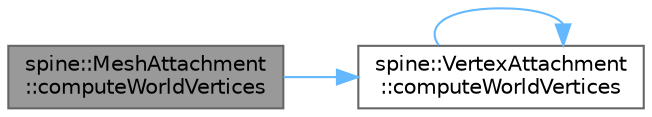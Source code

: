 digraph "spine::MeshAttachment::computeWorldVertices"
{
 // LATEX_PDF_SIZE
  bgcolor="transparent";
  edge [fontname=Helvetica,fontsize=10,labelfontname=Helvetica,labelfontsize=10];
  node [fontname=Helvetica,fontsize=10,shape=box,height=0.2,width=0.4];
  rankdir="LR";
  Node1 [id="Node000001",label="spine::MeshAttachment\l::computeWorldVertices",height=0.2,width=0.4,color="gray40", fillcolor="grey60", style="filled", fontcolor="black",tooltip=" "];
  Node1 -> Node2 [id="edge1_Node000001_Node000002",color="steelblue1",style="solid",tooltip=" "];
  Node2 [id="Node000002",label="spine::VertexAttachment\l::computeWorldVertices",height=0.2,width=0.4,color="grey40", fillcolor="white", style="filled",URL="$classspine_1_1_vertex_attachment.html#aafa496cb64d485f34b3fb19ed9f98124",tooltip=" "];
  Node2 -> Node2 [id="edge2_Node000002_Node000002",color="steelblue1",style="solid",tooltip=" "];
}
